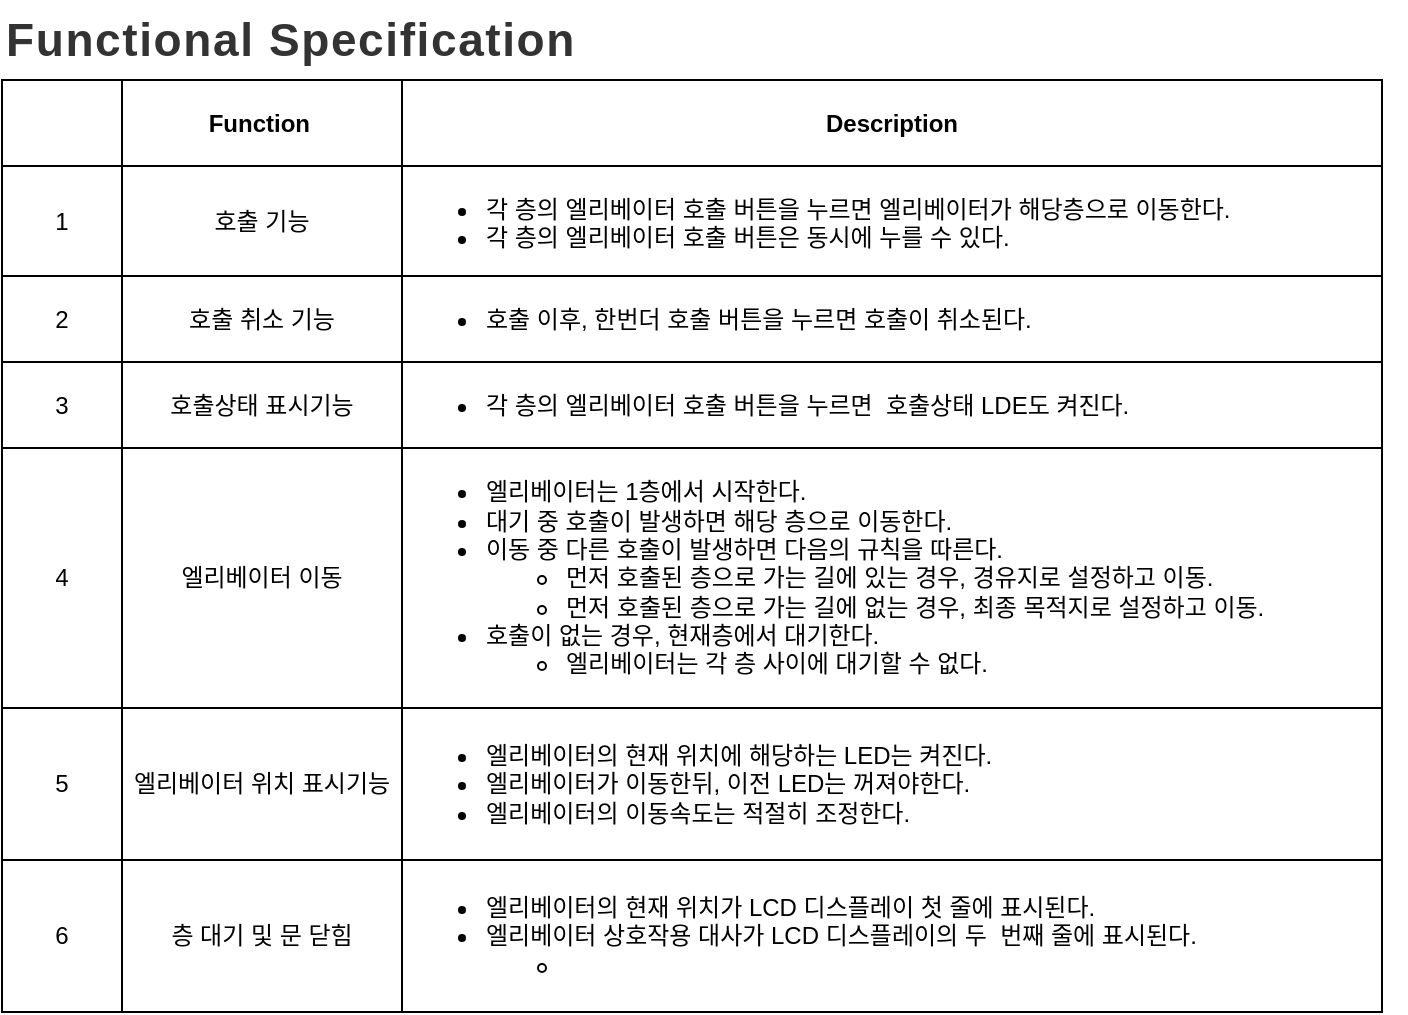 <mxfile version="24.2.1" type="github">
  <diagram name="페이지-1" id="gwqyJPO5EsCB9j91ZcJM">
    <mxGraphModel dx="994" dy="600" grid="1" gridSize="10" guides="1" tooltips="1" connect="1" arrows="1" fold="1" page="1" pageScale="1" pageWidth="827" pageHeight="1169" math="0" shadow="0">
      <root>
        <mxCell id="0" />
        <mxCell id="1" parent="0" />
        <mxCell id="wGeTlZi59gqhoboahxpS-2" value="" style="shape=table;startSize=0;container=1;collapsible=0;childLayout=tableLayout;" vertex="1" parent="1">
          <mxGeometry x="80" y="80" width="690" height="466" as="geometry" />
        </mxCell>
        <mxCell id="wGeTlZi59gqhoboahxpS-3" value="" style="shape=tableRow;horizontal=0;startSize=0;swimlaneHead=0;swimlaneBody=0;strokeColor=inherit;top=0;left=0;bottom=0;right=0;collapsible=0;dropTarget=0;fillColor=none;points=[[0,0.5],[1,0.5]];portConstraint=eastwest;" vertex="1" parent="wGeTlZi59gqhoboahxpS-2">
          <mxGeometry width="690" height="43" as="geometry" />
        </mxCell>
        <mxCell id="wGeTlZi59gqhoboahxpS-4" value="" style="shape=partialRectangle;html=1;whiteSpace=wrap;connectable=0;strokeColor=inherit;overflow=hidden;fillColor=none;top=0;left=0;bottom=0;right=0;pointerEvents=1;" vertex="1" parent="wGeTlZi59gqhoboahxpS-3">
          <mxGeometry width="60" height="43" as="geometry">
            <mxRectangle width="60" height="43" as="alternateBounds" />
          </mxGeometry>
        </mxCell>
        <mxCell id="wGeTlZi59gqhoboahxpS-5" value="&lt;b&gt;Function&lt;span style=&quot;white-space: pre;&quot;&gt;&#x9;&lt;/span&gt;&lt;/b&gt;" style="shape=partialRectangle;html=1;whiteSpace=wrap;connectable=0;strokeColor=inherit;overflow=hidden;fillColor=none;top=0;left=0;bottom=0;right=0;pointerEvents=1;" vertex="1" parent="wGeTlZi59gqhoboahxpS-3">
          <mxGeometry x="60" width="140" height="43" as="geometry">
            <mxRectangle width="140" height="43" as="alternateBounds" />
          </mxGeometry>
        </mxCell>
        <mxCell id="wGeTlZi59gqhoboahxpS-6" value="Description" style="shape=partialRectangle;html=1;whiteSpace=wrap;connectable=0;strokeColor=inherit;overflow=hidden;fillColor=none;top=0;left=0;bottom=0;right=0;pointerEvents=1;fontStyle=1" vertex="1" parent="wGeTlZi59gqhoboahxpS-3">
          <mxGeometry x="200" width="490" height="43" as="geometry">
            <mxRectangle width="490" height="43" as="alternateBounds" />
          </mxGeometry>
        </mxCell>
        <mxCell id="wGeTlZi59gqhoboahxpS-7" value="" style="shape=tableRow;horizontal=0;startSize=0;swimlaneHead=0;swimlaneBody=0;strokeColor=inherit;top=0;left=0;bottom=0;right=0;collapsible=0;dropTarget=0;fillColor=none;points=[[0,0.5],[1,0.5]];portConstraint=eastwest;" vertex="1" parent="wGeTlZi59gqhoboahxpS-2">
          <mxGeometry y="43" width="690" height="55" as="geometry" />
        </mxCell>
        <mxCell id="wGeTlZi59gqhoboahxpS-8" value="1" style="shape=partialRectangle;html=1;whiteSpace=wrap;connectable=0;strokeColor=inherit;overflow=hidden;fillColor=none;top=0;left=0;bottom=0;right=0;pointerEvents=1;" vertex="1" parent="wGeTlZi59gqhoboahxpS-7">
          <mxGeometry width="60" height="55" as="geometry">
            <mxRectangle width="60" height="55" as="alternateBounds" />
          </mxGeometry>
        </mxCell>
        <mxCell id="wGeTlZi59gqhoboahxpS-9" value="호출 기능" style="shape=partialRectangle;html=1;whiteSpace=wrap;connectable=0;strokeColor=inherit;overflow=hidden;fillColor=none;top=0;left=0;bottom=0;right=0;pointerEvents=1;" vertex="1" parent="wGeTlZi59gqhoboahxpS-7">
          <mxGeometry x="60" width="140" height="55" as="geometry">
            <mxRectangle width="140" height="55" as="alternateBounds" />
          </mxGeometry>
        </mxCell>
        <mxCell id="wGeTlZi59gqhoboahxpS-10" value="&lt;ul&gt;&lt;li&gt;각 층의 엘리베이터 호출 버튼을 누르면 엘리베이터가 해당층으로 이동한다.&lt;/li&gt;&lt;li&gt;각 층의 엘리베이터 호출 버튼은 동시에 누를 수 있다.&lt;/li&gt;&lt;/ul&gt;" style="shape=partialRectangle;html=1;whiteSpace=wrap;connectable=0;strokeColor=inherit;overflow=hidden;fillColor=none;top=0;left=0;bottom=0;right=0;pointerEvents=1;align=left;" vertex="1" parent="wGeTlZi59gqhoboahxpS-7">
          <mxGeometry x="200" width="490" height="55" as="geometry">
            <mxRectangle width="490" height="55" as="alternateBounds" />
          </mxGeometry>
        </mxCell>
        <mxCell id="wGeTlZi59gqhoboahxpS-11" value="" style="shape=tableRow;horizontal=0;startSize=0;swimlaneHead=0;swimlaneBody=0;strokeColor=inherit;top=0;left=0;bottom=0;right=0;collapsible=0;dropTarget=0;fillColor=none;points=[[0,0.5],[1,0.5]];portConstraint=eastwest;" vertex="1" parent="wGeTlZi59gqhoboahxpS-2">
          <mxGeometry y="98" width="690" height="43" as="geometry" />
        </mxCell>
        <mxCell id="wGeTlZi59gqhoboahxpS-12" value="2" style="shape=partialRectangle;html=1;whiteSpace=wrap;connectable=0;strokeColor=inherit;overflow=hidden;fillColor=none;top=0;left=0;bottom=0;right=0;pointerEvents=1;" vertex="1" parent="wGeTlZi59gqhoboahxpS-11">
          <mxGeometry width="60" height="43" as="geometry">
            <mxRectangle width="60" height="43" as="alternateBounds" />
          </mxGeometry>
        </mxCell>
        <mxCell id="wGeTlZi59gqhoboahxpS-13" value="호출 취소 기능" style="shape=partialRectangle;html=1;whiteSpace=wrap;connectable=0;strokeColor=inherit;overflow=hidden;fillColor=none;top=0;left=0;bottom=0;right=0;pointerEvents=1;" vertex="1" parent="wGeTlZi59gqhoboahxpS-11">
          <mxGeometry x="60" width="140" height="43" as="geometry">
            <mxRectangle width="140" height="43" as="alternateBounds" />
          </mxGeometry>
        </mxCell>
        <mxCell id="wGeTlZi59gqhoboahxpS-14" value="&lt;ul&gt;&lt;li&gt;호출 이후, 한번더 호출 버튼을 누르면 호출이 취소된다.&lt;/li&gt;&lt;/ul&gt;" style="shape=partialRectangle;html=1;whiteSpace=wrap;connectable=0;strokeColor=inherit;overflow=hidden;fillColor=none;top=0;left=0;bottom=0;right=0;pointerEvents=1;align=left;" vertex="1" parent="wGeTlZi59gqhoboahxpS-11">
          <mxGeometry x="200" width="490" height="43" as="geometry">
            <mxRectangle width="490" height="43" as="alternateBounds" />
          </mxGeometry>
        </mxCell>
        <mxCell id="wGeTlZi59gqhoboahxpS-15" value="" style="shape=tableRow;horizontal=0;startSize=0;swimlaneHead=0;swimlaneBody=0;strokeColor=inherit;top=0;left=0;bottom=0;right=0;collapsible=0;dropTarget=0;fillColor=none;points=[[0,0.5],[1,0.5]];portConstraint=eastwest;" vertex="1" parent="wGeTlZi59gqhoboahxpS-2">
          <mxGeometry y="141" width="690" height="43" as="geometry" />
        </mxCell>
        <mxCell id="wGeTlZi59gqhoboahxpS-16" value="3" style="shape=partialRectangle;html=1;whiteSpace=wrap;connectable=0;strokeColor=inherit;overflow=hidden;fillColor=none;top=0;left=0;bottom=0;right=0;pointerEvents=1;" vertex="1" parent="wGeTlZi59gqhoboahxpS-15">
          <mxGeometry width="60" height="43" as="geometry">
            <mxRectangle width="60" height="43" as="alternateBounds" />
          </mxGeometry>
        </mxCell>
        <mxCell id="wGeTlZi59gqhoboahxpS-17" value="호출상태 표시기능" style="shape=partialRectangle;html=1;whiteSpace=wrap;connectable=0;strokeColor=inherit;overflow=hidden;fillColor=none;top=0;left=0;bottom=0;right=0;pointerEvents=1;" vertex="1" parent="wGeTlZi59gqhoboahxpS-15">
          <mxGeometry x="60" width="140" height="43" as="geometry">
            <mxRectangle width="140" height="43" as="alternateBounds" />
          </mxGeometry>
        </mxCell>
        <mxCell id="wGeTlZi59gqhoboahxpS-18" value="&lt;ul&gt;&lt;li&gt;각 층의 엘리베이터 호출 버튼을 누르면&amp;nbsp; 호출상태 LDE도 켜진다.&lt;/li&gt;&lt;/ul&gt;" style="shape=partialRectangle;html=1;whiteSpace=wrap;connectable=0;strokeColor=inherit;overflow=hidden;fillColor=none;top=0;left=0;bottom=0;right=0;pointerEvents=1;align=left;" vertex="1" parent="wGeTlZi59gqhoboahxpS-15">
          <mxGeometry x="200" width="490" height="43" as="geometry">
            <mxRectangle width="490" height="43" as="alternateBounds" />
          </mxGeometry>
        </mxCell>
        <mxCell id="wGeTlZi59gqhoboahxpS-19" value="" style="shape=tableRow;horizontal=0;startSize=0;swimlaneHead=0;swimlaneBody=0;strokeColor=inherit;top=0;left=0;bottom=0;right=0;collapsible=0;dropTarget=0;fillColor=none;points=[[0,0.5],[1,0.5]];portConstraint=eastwest;" vertex="1" parent="wGeTlZi59gqhoboahxpS-2">
          <mxGeometry y="184" width="690" height="130" as="geometry" />
        </mxCell>
        <mxCell id="wGeTlZi59gqhoboahxpS-20" value="4" style="shape=partialRectangle;html=1;whiteSpace=wrap;connectable=0;strokeColor=inherit;overflow=hidden;fillColor=none;top=0;left=0;bottom=0;right=0;pointerEvents=1;" vertex="1" parent="wGeTlZi59gqhoboahxpS-19">
          <mxGeometry width="60" height="130" as="geometry">
            <mxRectangle width="60" height="130" as="alternateBounds" />
          </mxGeometry>
        </mxCell>
        <mxCell id="wGeTlZi59gqhoboahxpS-21" value="엘리베이터 이동" style="shape=partialRectangle;html=1;whiteSpace=wrap;connectable=0;strokeColor=inherit;overflow=hidden;fillColor=none;top=0;left=0;bottom=0;right=0;pointerEvents=1;" vertex="1" parent="wGeTlZi59gqhoboahxpS-19">
          <mxGeometry x="60" width="140" height="130" as="geometry">
            <mxRectangle width="140" height="130" as="alternateBounds" />
          </mxGeometry>
        </mxCell>
        <mxCell id="wGeTlZi59gqhoboahxpS-22" value="&lt;ul&gt;&lt;li&gt;엘리베이터는 1층에서 시작한다.&lt;/li&gt;&lt;li&gt;대기 중 호출이 발생하면 해당 층으로 이동한다.&lt;/li&gt;&lt;li&gt;이동 중 다른 호출이 발생하면 다음의 규칙을 따른다.&lt;/li&gt;&lt;ul&gt;&lt;li&gt;먼저 호출된 층으로 가는 길에 있는 경우, 경유지로 설정하고 이동.&lt;/li&gt;&lt;li&gt;먼저 호출된 층으로 가는 길에 없는 경우, 최종 목적지로 설정하고 이동.&lt;/li&gt;&lt;/ul&gt;&lt;li&gt;호출이 없는 경우, 현재층에서 대기한다.&lt;/li&gt;&lt;ul&gt;&lt;li&gt;엘리베이터는 각 층 사이에 대기할 수 없다.&lt;/li&gt;&lt;/ul&gt;&lt;/ul&gt;" style="shape=partialRectangle;html=1;whiteSpace=wrap;connectable=0;strokeColor=inherit;overflow=hidden;fillColor=none;top=0;left=0;bottom=0;right=0;pointerEvents=1;align=left;" vertex="1" parent="wGeTlZi59gqhoboahxpS-19">
          <mxGeometry x="200" width="490" height="130" as="geometry">
            <mxRectangle width="490" height="130" as="alternateBounds" />
          </mxGeometry>
        </mxCell>
        <mxCell id="wGeTlZi59gqhoboahxpS-23" value="" style="shape=tableRow;horizontal=0;startSize=0;swimlaneHead=0;swimlaneBody=0;strokeColor=inherit;top=0;left=0;bottom=0;right=0;collapsible=0;dropTarget=0;fillColor=none;points=[[0,0.5],[1,0.5]];portConstraint=eastwest;" vertex="1" parent="wGeTlZi59gqhoboahxpS-2">
          <mxGeometry y="314" width="690" height="76" as="geometry" />
        </mxCell>
        <mxCell id="wGeTlZi59gqhoboahxpS-24" value="5" style="shape=partialRectangle;html=1;whiteSpace=wrap;connectable=0;strokeColor=inherit;overflow=hidden;fillColor=none;top=0;left=0;bottom=0;right=0;pointerEvents=1;" vertex="1" parent="wGeTlZi59gqhoboahxpS-23">
          <mxGeometry width="60" height="76" as="geometry">
            <mxRectangle width="60" height="76" as="alternateBounds" />
          </mxGeometry>
        </mxCell>
        <mxCell id="wGeTlZi59gqhoboahxpS-25" value="엘리베이터 위치 표시기능" style="shape=partialRectangle;html=1;whiteSpace=wrap;connectable=0;strokeColor=inherit;overflow=hidden;fillColor=none;top=0;left=0;bottom=0;right=0;pointerEvents=1;" vertex="1" parent="wGeTlZi59gqhoboahxpS-23">
          <mxGeometry x="60" width="140" height="76" as="geometry">
            <mxRectangle width="140" height="76" as="alternateBounds" />
          </mxGeometry>
        </mxCell>
        <mxCell id="wGeTlZi59gqhoboahxpS-26" value="&lt;ul&gt;&lt;li&gt;엘리베이터의 현재 위치에 해당하는 LED는 켜진다.&lt;/li&gt;&lt;li&gt;엘리베이터가 이동한뒤, 이전 LED는 꺼져야한다.&lt;/li&gt;&lt;li&gt;엘리베이터의 이동속도는 적절히 조정한다.&lt;br&gt;&lt;/li&gt;&lt;/ul&gt;" style="shape=partialRectangle;html=1;whiteSpace=wrap;connectable=0;strokeColor=inherit;overflow=hidden;fillColor=none;top=0;left=0;bottom=0;right=0;pointerEvents=1;align=left;" vertex="1" parent="wGeTlZi59gqhoboahxpS-23">
          <mxGeometry x="200" width="490" height="76" as="geometry">
            <mxRectangle width="490" height="76" as="alternateBounds" />
          </mxGeometry>
        </mxCell>
        <mxCell id="wGeTlZi59gqhoboahxpS-28" style="shape=tableRow;horizontal=0;startSize=0;swimlaneHead=0;swimlaneBody=0;strokeColor=inherit;top=0;left=0;bottom=0;right=0;collapsible=0;dropTarget=0;fillColor=none;points=[[0,0.5],[1,0.5]];portConstraint=eastwest;" vertex="1" parent="wGeTlZi59gqhoboahxpS-2">
          <mxGeometry y="390" width="690" height="76" as="geometry" />
        </mxCell>
        <mxCell id="wGeTlZi59gqhoboahxpS-29" value="6" style="shape=partialRectangle;html=1;whiteSpace=wrap;connectable=0;strokeColor=inherit;overflow=hidden;fillColor=none;top=0;left=0;bottom=0;right=0;pointerEvents=1;" vertex="1" parent="wGeTlZi59gqhoboahxpS-28">
          <mxGeometry width="60" height="76" as="geometry">
            <mxRectangle width="60" height="76" as="alternateBounds" />
          </mxGeometry>
        </mxCell>
        <mxCell id="wGeTlZi59gqhoboahxpS-30" value="층 대기 및 문 닫힘" style="shape=partialRectangle;html=1;whiteSpace=wrap;connectable=0;strokeColor=inherit;overflow=hidden;fillColor=none;top=0;left=0;bottom=0;right=0;pointerEvents=1;" vertex="1" parent="wGeTlZi59gqhoboahxpS-28">
          <mxGeometry x="60" width="140" height="76" as="geometry">
            <mxRectangle width="140" height="76" as="alternateBounds" />
          </mxGeometry>
        </mxCell>
        <mxCell id="wGeTlZi59gqhoboahxpS-31" value="&lt;ul&gt;&lt;li&gt;엘리베이터의 현재 위치가 LCD 디스플레이 첫 줄에 표시된다.&lt;/li&gt;&lt;li&gt;엘리베이터 상호작용 대사가 LCD 디스플레이의 두&amp;nbsp; 번째 줄에 표시된다.&lt;/li&gt;&lt;ul&gt;&lt;li&gt;&lt;br&gt;&lt;/li&gt;&lt;/ul&gt;&lt;/ul&gt;" style="shape=partialRectangle;html=1;whiteSpace=wrap;connectable=0;strokeColor=inherit;overflow=hidden;fillColor=none;top=0;left=0;bottom=0;right=0;pointerEvents=1;align=left;" vertex="1" parent="wGeTlZi59gqhoboahxpS-28">
          <mxGeometry x="200" width="490" height="76" as="geometry">
            <mxRectangle width="490" height="76" as="alternateBounds" />
          </mxGeometry>
        </mxCell>
        <mxCell id="wGeTlZi59gqhoboahxpS-27" value="&lt;h3 class=&quot;wrap_item item_type_text&quot; data-app=&quot;{&amp;quot;type&amp;quot;:&amp;quot;text&amp;quot;,&amp;quot;data&amp;quot;:[{&amp;quot;type&amp;quot;:&amp;quot;text&amp;quot;,&amp;quot;data&amp;quot;:[{&amp;quot;type&amp;quot;:&amp;quot;text&amp;quot;,&amp;quot;text&amp;quot;:&amp;quot;4. Functional Specification(기능명세서)&amp;quot;}],&amp;quot;styleType&amp;quot;:&amp;quot;bold&amp;quot;}],&amp;quot;size&amp;quot;:&amp;quot;h3&amp;quot;}&quot; style=&quot;-webkit-font-smoothing: antialiased; backface-visibility: hidden; font-family: &amp;quot;Noto Sans DemiLight&amp;quot;, &amp;quot;Malgun Gothic&amp;quot;, sans-serif; margin: 2px auto 0px; padding: 0px; text-rendering: inherit; font-weight: normal; width: 700px; letter-spacing: 0.8px; line-height: 21.5pt; color: rgb(51, 51, 51);&quot;&gt;&lt;span style=&quot;font-weight: 700;&quot;&gt;&lt;font style=&quot;font-size: 23px;&quot;&gt;Functional Specification&lt;/font&gt;&lt;/span&gt;&lt;/h3&gt;" style="text;html=1;align=left;verticalAlign=middle;whiteSpace=wrap;rounded=0;" vertex="1" parent="1">
          <mxGeometry x="80" y="40" width="270" height="40" as="geometry" />
        </mxCell>
      </root>
    </mxGraphModel>
  </diagram>
</mxfile>
